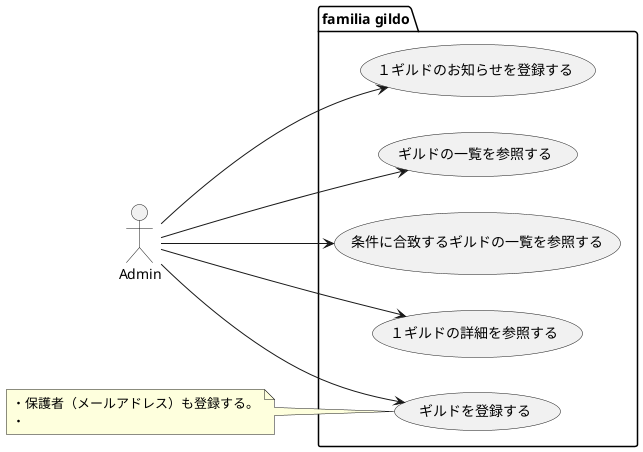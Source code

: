 @startuml

left to right direction

actor Admin as a

package "familia gildo" {
    usecase "ギルドを登録する" as createGuildByAdmin
    usecase "ギルドの一覧を参照する" as listGuild
    usecase "条件に合致するギルドの一覧を参照する" as findGuild
    usecase "１ギルドの詳細を参照する" as getGuild
    usecase "１ギルドのお知らせを登録する" as createNotice
}

a --> createGuildByAdmin
a --> listGuild
a --> findGuild
a --> getGuild
a --> createNotice

note left of createGuildByAdmin
・保護者（メールアドレス）も登録する。
・
end note

@enduml
